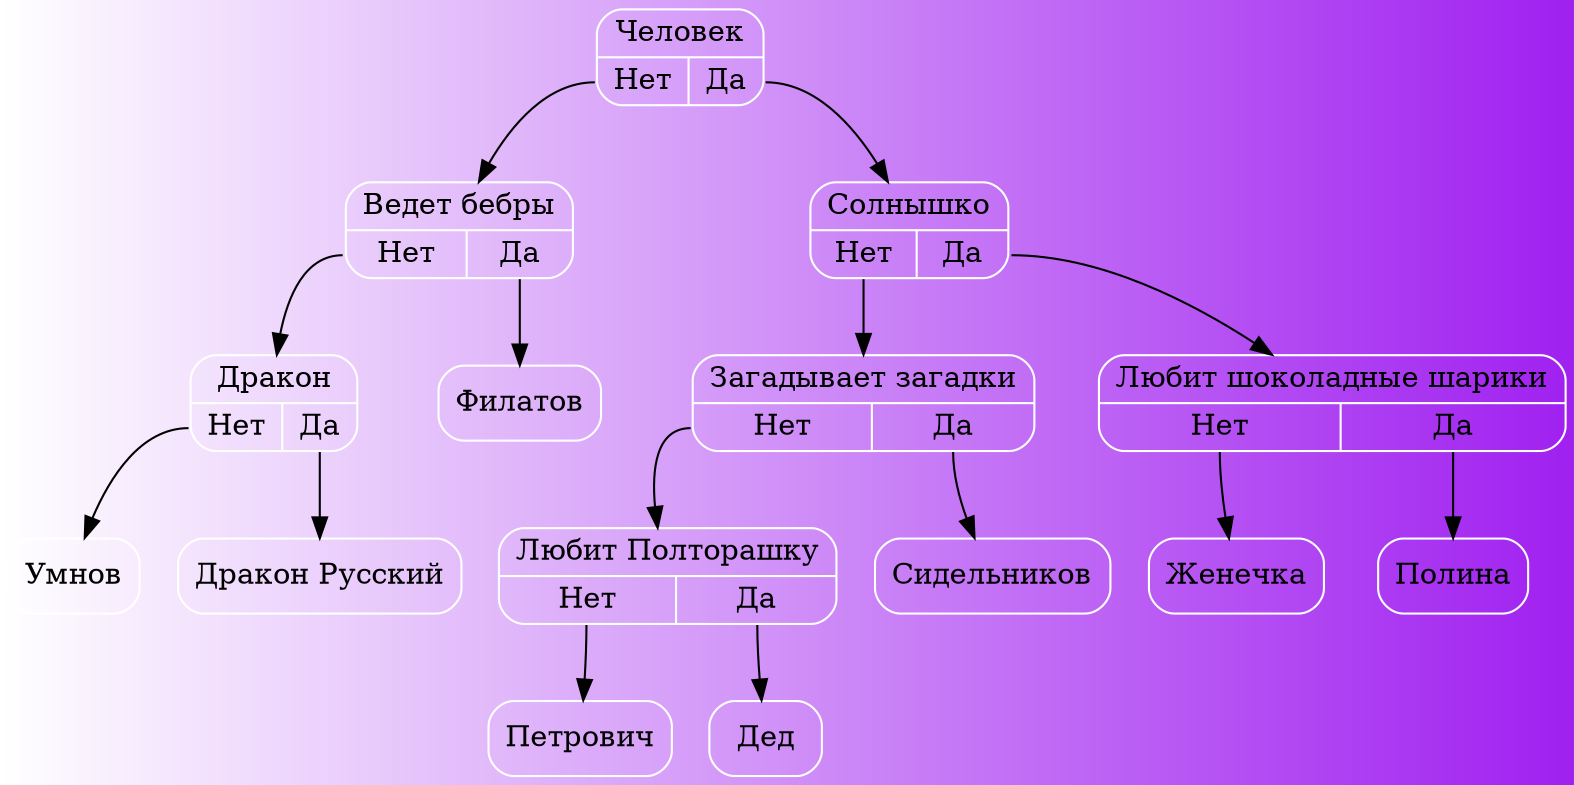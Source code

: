 digraph G {
	bgcolor = "white:purple";
	node_64 [shape = Mrecord, color = white, label="{{Человек} | {<f1> Нет | <f2> Да}}"];
	node_64:<f1> -> node_160;
	node_160 [shape = Mrecord, color = white, label="{{Ведет бебры} | {<f1> Нет | <f2> Да}}"];
	node_160:<f1> -> node_208;
	node_208 [shape = Mrecord, color = white, label="{{Дракон} | {<f1> Нет | <f2> Да}}"];
	node_208:<f1> -> node_256;
	node_256 [shape = Mrecord, color = white, label="{Умнов}"];
	node_208:<f2> -> node_352;
	node_352 [shape = Mrecord, color = white, label="{Дракон Русский}"];
	node_160:<f2> -> node_400;
	node_400 [shape = Mrecord, color = white, label="{Филатов}"];
	node_64:<f2> -> node_496;
	node_496 [shape = Mrecord, color = white, label="{{Солнышко} | {<f1> Нет | <f2> Да}}"];
	node_496:<f1> -> node_544;
	node_544 [shape = Mrecord, color = white, label="{{Загадывает загадки} | {<f1> Нет | <f2> Да}}"];
	node_544:<f1> -> node_640;
	node_640 [shape = Mrecord, color = white, label="{{Любит Полторашку} | {<f1> Нет | <f2> Да}}"];
	node_640:<f1> -> node_736;
	node_736 [shape = Mrecord, color = white, label="{Петрович}"];
	node_640:<f2> -> node_784;
	node_784 [shape = Mrecord, color = white, label="{Дед}"];
	node_544:<f2> -> node_880;
	node_880 [shape = Mrecord, color = white, label="{Сидельников}"];
	node_496:<f2> -> node_928;
	node_928 [shape = Mrecord, color = white, label="{{Любит шоколадные шарики} | {<f1> Нет | <f2> Да}}"];
	node_928:<f1> -> node_976;
	node_976 [shape = Mrecord, color = white, label="{Женечка}"];
	node_928:<f2> -> node_1024;
	node_1024 [shape = Mrecord, color = white, label="{Полина}"];
}
